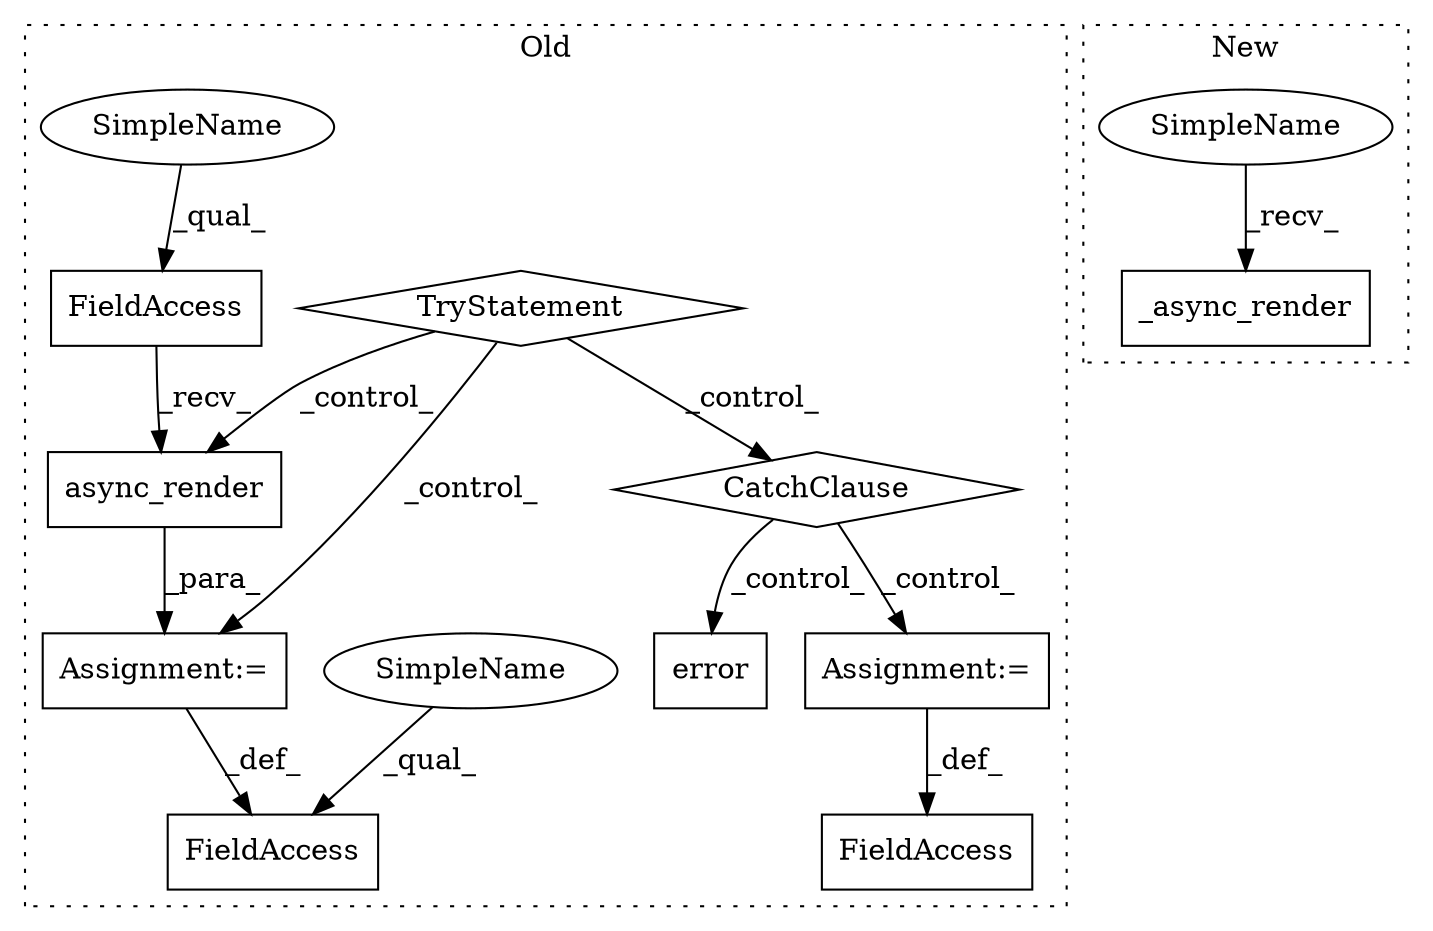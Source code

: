 digraph G {
subgraph cluster0 {
1 [label="error" a="32" s="4055,4063" l="6,1" shape="box"];
3 [label="CatchClause" a="12" s="3868,3895" l="11,2" shape="diamond"];
4 [label="TryStatement" a="54" s="3786" l="4" shape="diamond"];
5 [label="async_render" a="32" s="3826" l="14" shape="box"];
6 [label="FieldAccess" a="22" s="3798" l="11" shape="box"];
7 [label="FieldAccess" a="22" s="3811" l="14" shape="box"];
8 [label="Assignment:=" a="7" s="3809" l="1" shape="box"];
9 [label="Assignment:=" a="7" s="4083" l="1" shape="box"];
10 [label="FieldAccess" a="22" s="4072" l="11" shape="box"];
11 [label="SimpleName" a="42" s="3798" l="4" shape="ellipse"];
12 [label="SimpleName" a="42" s="3811" l="4" shape="ellipse"];
label = "Old";
style="dotted";
}
subgraph cluster1 {
2 [label="_async_render" a="32" s="3790" l="15" shape="box"];
13 [label="SimpleName" a="42" s="3785" l="4" shape="ellipse"];
label = "New";
style="dotted";
}
3 -> 9 [label="_control_"];
3 -> 1 [label="_control_"];
4 -> 8 [label="_control_"];
4 -> 5 [label="_control_"];
4 -> 3 [label="_control_"];
5 -> 8 [label="_para_"];
7 -> 5 [label="_recv_"];
8 -> 6 [label="_def_"];
9 -> 10 [label="_def_"];
11 -> 6 [label="_qual_"];
12 -> 7 [label="_qual_"];
13 -> 2 [label="_recv_"];
}